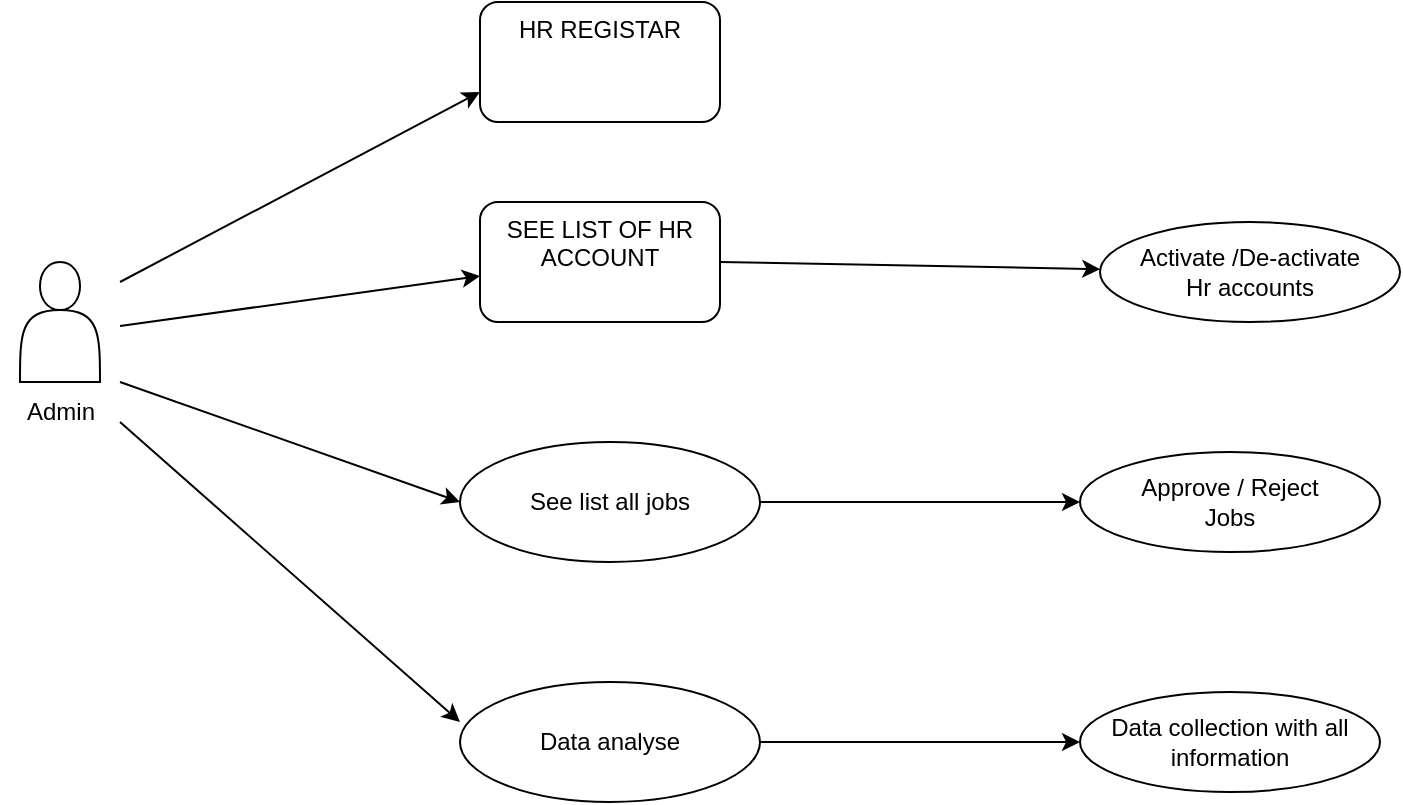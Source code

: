 <mxfile version="24.4.0" type="device">
  <diagram name="Page-1" id="LXeXHaJIwoNwqGlKIdBL">
    <mxGraphModel dx="1036" dy="614" grid="1" gridSize="10" guides="1" tooltips="1" connect="1" arrows="1" fold="1" page="1" pageScale="1" pageWidth="850" pageHeight="1100" math="0" shadow="0">
      <root>
        <mxCell id="0" />
        <mxCell id="1" parent="0" />
        <mxCell id="ODT88fDgHm-zAjR-a-GP-6" value="HR REGISTAR" style="rounded=1;whiteSpace=wrap;html=1;verticalAlign=top;" vertex="1" parent="1">
          <mxGeometry x="320" y="90" width="120" height="60" as="geometry" />
        </mxCell>
        <mxCell id="ODT88fDgHm-zAjR-a-GP-17" value="SEE LIST OF HR ACCOUNT" style="rounded=1;whiteSpace=wrap;html=1;verticalAlign=top;sketch=0;pointerEvents=1;resizable=0;" vertex="1" parent="1">
          <mxGeometry x="320" y="190" width="120" height="60" as="geometry" />
        </mxCell>
        <mxCell id="ODT88fDgHm-zAjR-a-GP-20" value="See list all jobs" style="ellipse;whiteSpace=wrap;html=1;" vertex="1" parent="1">
          <mxGeometry x="310" y="310" width="150" height="60" as="geometry" />
        </mxCell>
        <mxCell id="ODT88fDgHm-zAjR-a-GP-21" value="" style="endArrow=classic;html=1;rounded=0;entryX=0;entryY=0.5;entryDx=0;entryDy=0;" edge="1" parent="1" target="ODT88fDgHm-zAjR-a-GP-20">
          <mxGeometry width="50" height="50" relative="1" as="geometry">
            <mxPoint x="140" y="280" as="sourcePoint" />
            <mxPoint x="450" y="290" as="targetPoint" />
            <Array as="points" />
          </mxGeometry>
        </mxCell>
        <mxCell id="ODT88fDgHm-zAjR-a-GP-22" value="Data analyse" style="ellipse;whiteSpace=wrap;html=1;" vertex="1" parent="1">
          <mxGeometry x="310" y="430" width="150" height="60" as="geometry" />
        </mxCell>
        <mxCell id="ODT88fDgHm-zAjR-a-GP-23" value="" style="endArrow=classic;html=1;rounded=0;entryX=0;entryY=0.333;entryDx=0;entryDy=0;entryPerimeter=0;" edge="1" parent="1" target="ODT88fDgHm-zAjR-a-GP-22">
          <mxGeometry width="50" height="50" relative="1" as="geometry">
            <mxPoint x="140" y="300" as="sourcePoint" />
            <mxPoint x="230" y="400" as="targetPoint" />
          </mxGeometry>
        </mxCell>
        <mxCell id="ODT88fDgHm-zAjR-a-GP-24" value="" style="endArrow=classic;html=1;rounded=0;entryX=0;entryY=0.75;entryDx=0;entryDy=0;" edge="1" parent="1" target="ODT88fDgHm-zAjR-a-GP-6">
          <mxGeometry width="50" height="50" relative="1" as="geometry">
            <mxPoint x="140" y="230" as="sourcePoint" />
            <mxPoint x="310" y="140" as="targetPoint" />
            <Array as="points" />
          </mxGeometry>
        </mxCell>
        <mxCell id="ODT88fDgHm-zAjR-a-GP-25" value="" style="endArrow=classic;html=1;rounded=0;entryX=0;entryY=0.617;entryDx=0;entryDy=0;entryPerimeter=0;" edge="1" parent="1" target="ODT88fDgHm-zAjR-a-GP-17">
          <mxGeometry width="50" height="50" relative="1" as="geometry">
            <mxPoint x="140" y="252" as="sourcePoint" />
            <mxPoint x="450" y="290" as="targetPoint" />
            <Array as="points" />
          </mxGeometry>
        </mxCell>
        <mxCell id="ODT88fDgHm-zAjR-a-GP-28" value="Data collection with all information" style="ellipse;whiteSpace=wrap;html=1;" vertex="1" parent="1">
          <mxGeometry x="620" y="435" width="150" height="50" as="geometry" />
        </mxCell>
        <mxCell id="ODT88fDgHm-zAjR-a-GP-29" value="Approve / Reject&lt;div&gt;Jobs&lt;/div&gt;" style="ellipse;whiteSpace=wrap;html=1;" vertex="1" parent="1">
          <mxGeometry x="620" y="315" width="150" height="50" as="geometry" />
        </mxCell>
        <mxCell id="ODT88fDgHm-zAjR-a-GP-31" value="Activate /De-activate&lt;div&gt;Hr accounts&lt;/div&gt;" style="ellipse;whiteSpace=wrap;html=1;" vertex="1" parent="1">
          <mxGeometry x="630" y="200" width="150" height="50" as="geometry" />
        </mxCell>
        <mxCell id="ODT88fDgHm-zAjR-a-GP-32" value="" style="endArrow=classic;html=1;rounded=0;entryX=0;entryY=0.5;entryDx=0;entryDy=0;exitX=1;exitY=0.5;exitDx=0;exitDy=0;" edge="1" parent="1" source="ODT88fDgHm-zAjR-a-GP-22" target="ODT88fDgHm-zAjR-a-GP-28">
          <mxGeometry width="50" height="50" relative="1" as="geometry">
            <mxPoint x="510" y="460" as="sourcePoint" />
            <mxPoint x="680" y="610" as="targetPoint" />
          </mxGeometry>
        </mxCell>
        <mxCell id="ODT88fDgHm-zAjR-a-GP-33" value="" style="endArrow=classic;html=1;rounded=0;entryX=0;entryY=0.5;entryDx=0;entryDy=0;exitX=1;exitY=0.5;exitDx=0;exitDy=0;" edge="1" parent="1" source="ODT88fDgHm-zAjR-a-GP-20" target="ODT88fDgHm-zAjR-a-GP-29">
          <mxGeometry width="50" height="50" relative="1" as="geometry">
            <mxPoint x="500" y="330" as="sourcePoint" />
            <mxPoint x="670" y="480" as="targetPoint" />
          </mxGeometry>
        </mxCell>
        <mxCell id="ODT88fDgHm-zAjR-a-GP-34" value="" style="endArrow=classic;html=1;rounded=0;exitX=1;exitY=0.5;exitDx=0;exitDy=0;" edge="1" parent="1" source="ODT88fDgHm-zAjR-a-GP-17" target="ODT88fDgHm-zAjR-a-GP-31">
          <mxGeometry width="50" height="50" relative="1" as="geometry">
            <mxPoint x="490" y="200" as="sourcePoint" />
            <mxPoint x="660" y="350" as="targetPoint" />
          </mxGeometry>
        </mxCell>
        <mxCell id="ODT88fDgHm-zAjR-a-GP-38" value="" style="shape=actor;whiteSpace=wrap;html=1;" vertex="1" parent="1">
          <mxGeometry x="90" y="220" width="40" height="60" as="geometry" />
        </mxCell>
        <mxCell id="ODT88fDgHm-zAjR-a-GP-40" value="Admin" style="text;html=1;align=center;verticalAlign=middle;resizable=0;points=[];autosize=1;strokeColor=none;fillColor=none;" vertex="1" parent="1">
          <mxGeometry x="80" y="280" width="60" height="30" as="geometry" />
        </mxCell>
      </root>
    </mxGraphModel>
  </diagram>
</mxfile>
